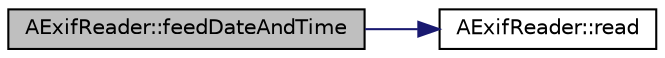 digraph "AExifReader::feedDateAndTime"
{
 // LATEX_PDF_SIZE
  edge [fontname="Helvetica",fontsize="10",labelfontname="Helvetica",labelfontsize="10"];
  node [fontname="Helvetica",fontsize="10",shape=record];
  rankdir="LR";
  Node1 [label="AExifReader::feedDateAndTime",height=0.2,width=0.4,color="black", fillcolor="grey75", style="filled", fontcolor="black",tooltip=" "];
  Node1 -> Node2 [color="midnightblue",fontsize="10",style="solid",fontname="Helvetica"];
  Node2 [label="AExifReader::read",height=0.2,width=0.4,color="black", fillcolor="white", style="filled",URL="$class_a_exif_reader.html#ad25b60412af510c8231cfd28ec1cc0aa",tooltip=" "];
}
